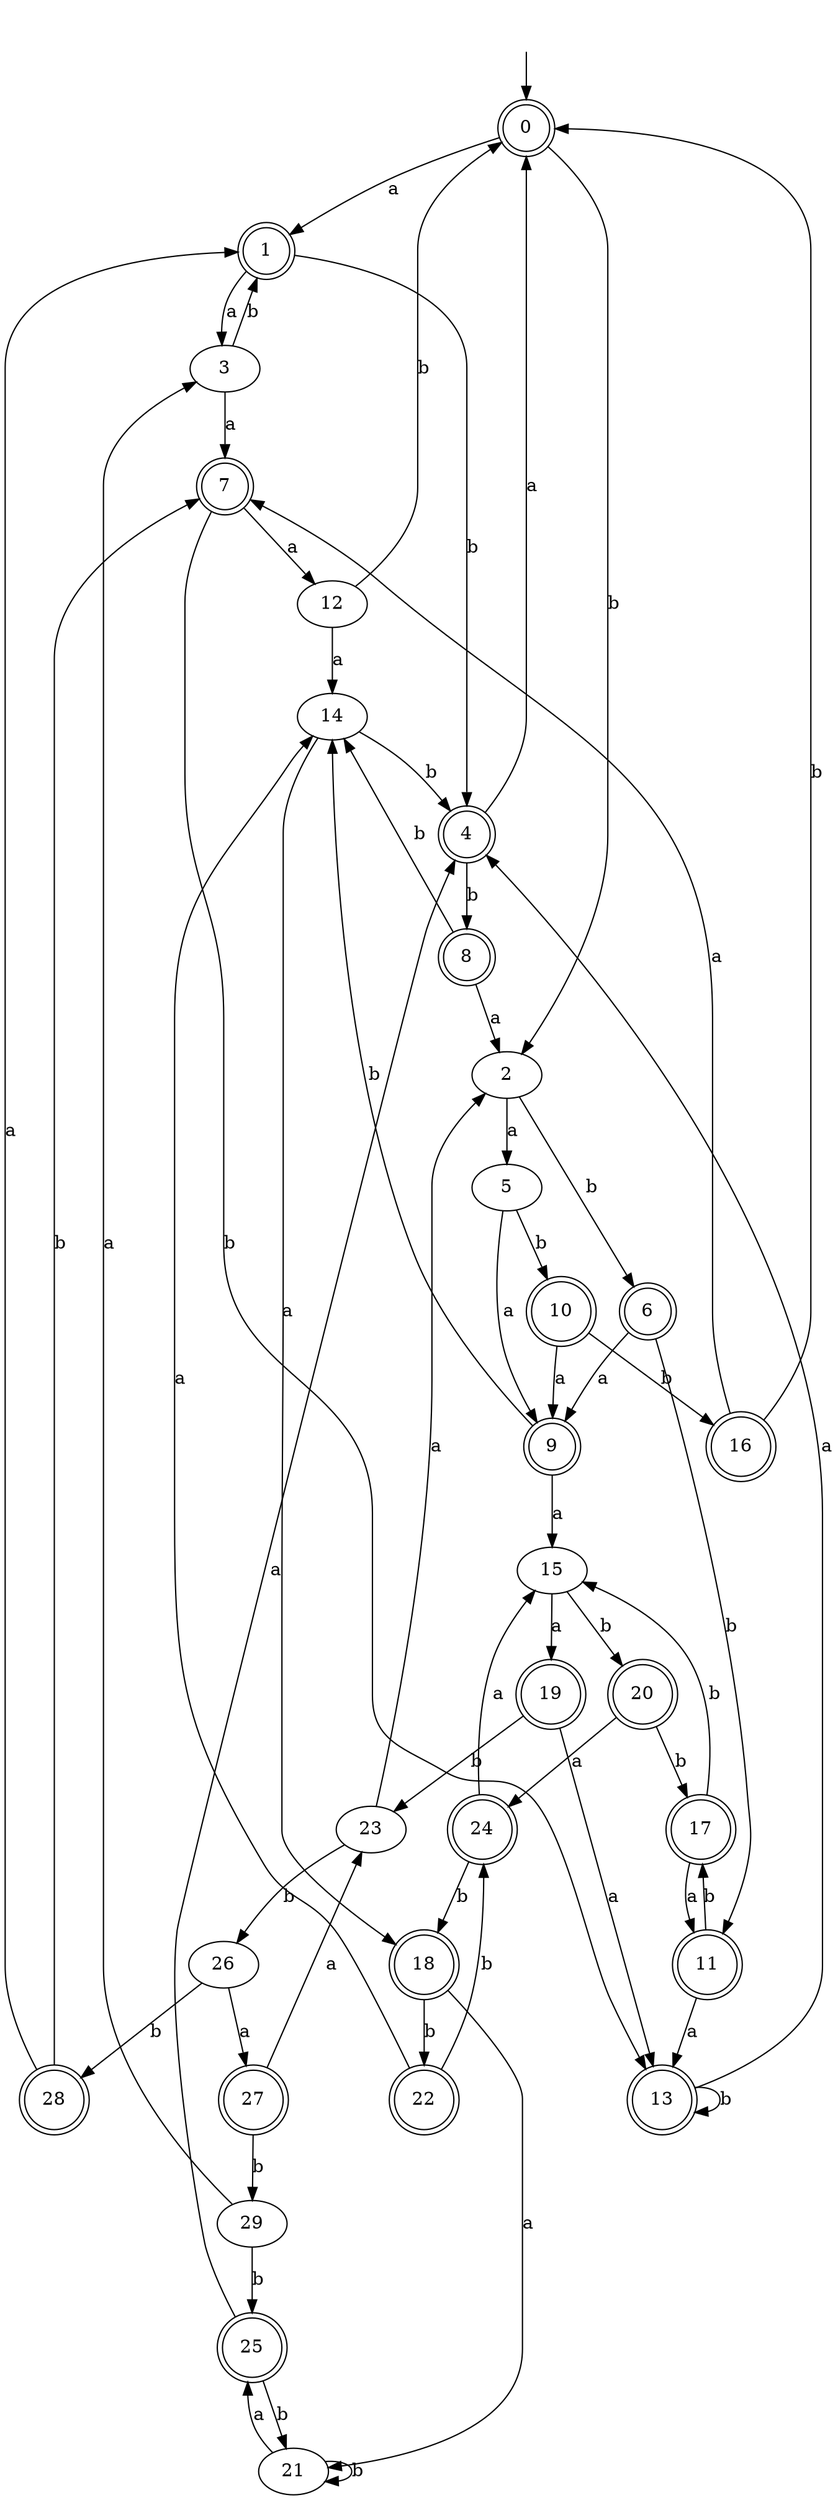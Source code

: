 digraph RandomDFA {
  __start0 [label="", shape=none];
  __start0 -> 0 [label=""];
  0 [shape=circle] [shape=doublecircle]
  0 -> 1 [label="a"]
  0 -> 2 [label="b"]
  1 [shape=doublecircle]
  1 -> 3 [label="a"]
  1 -> 4 [label="b"]
  2
  2 -> 5 [label="a"]
  2 -> 6 [label="b"]
  3
  3 -> 7 [label="a"]
  3 -> 1 [label="b"]
  4 [shape=doublecircle]
  4 -> 0 [label="a"]
  4 -> 8 [label="b"]
  5
  5 -> 9 [label="a"]
  5 -> 10 [label="b"]
  6 [shape=doublecircle]
  6 -> 9 [label="a"]
  6 -> 11 [label="b"]
  7 [shape=doublecircle]
  7 -> 12 [label="a"]
  7 -> 13 [label="b"]
  8 [shape=doublecircle]
  8 -> 2 [label="a"]
  8 -> 14 [label="b"]
  9 [shape=doublecircle]
  9 -> 15 [label="a"]
  9 -> 14 [label="b"]
  10 [shape=doublecircle]
  10 -> 9 [label="a"]
  10 -> 16 [label="b"]
  11 [shape=doublecircle]
  11 -> 13 [label="a"]
  11 -> 17 [label="b"]
  12
  12 -> 14 [label="a"]
  12 -> 0 [label="b"]
  13 [shape=doublecircle]
  13 -> 4 [label="a"]
  13 -> 13 [label="b"]
  14
  14 -> 18 [label="a"]
  14 -> 4 [label="b"]
  15
  15 -> 19 [label="a"]
  15 -> 20 [label="b"]
  16 [shape=doublecircle]
  16 -> 7 [label="a"]
  16 -> 0 [label="b"]
  17 [shape=doublecircle]
  17 -> 11 [label="a"]
  17 -> 15 [label="b"]
  18 [shape=doublecircle]
  18 -> 21 [label="a"]
  18 -> 22 [label="b"]
  19 [shape=doublecircle]
  19 -> 13 [label="a"]
  19 -> 23 [label="b"]
  20 [shape=doublecircle]
  20 -> 24 [label="a"]
  20 -> 17 [label="b"]
  21
  21 -> 25 [label="a"]
  21 -> 21 [label="b"]
  22 [shape=doublecircle]
  22 -> 14 [label="a"]
  22 -> 24 [label="b"]
  23
  23 -> 2 [label="a"]
  23 -> 26 [label="b"]
  24 [shape=doublecircle]
  24 -> 15 [label="a"]
  24 -> 18 [label="b"]
  25 [shape=doublecircle]
  25 -> 4 [label="a"]
  25 -> 21 [label="b"]
  26
  26 -> 27 [label="a"]
  26 -> 28 [label="b"]
  27 [shape=doublecircle]
  27 -> 23 [label="a"]
  27 -> 29 [label="b"]
  28 [shape=doublecircle]
  28 -> 1 [label="a"]
  28 -> 7 [label="b"]
  29
  29 -> 3 [label="a"]
  29 -> 25 [label="b"]
}
